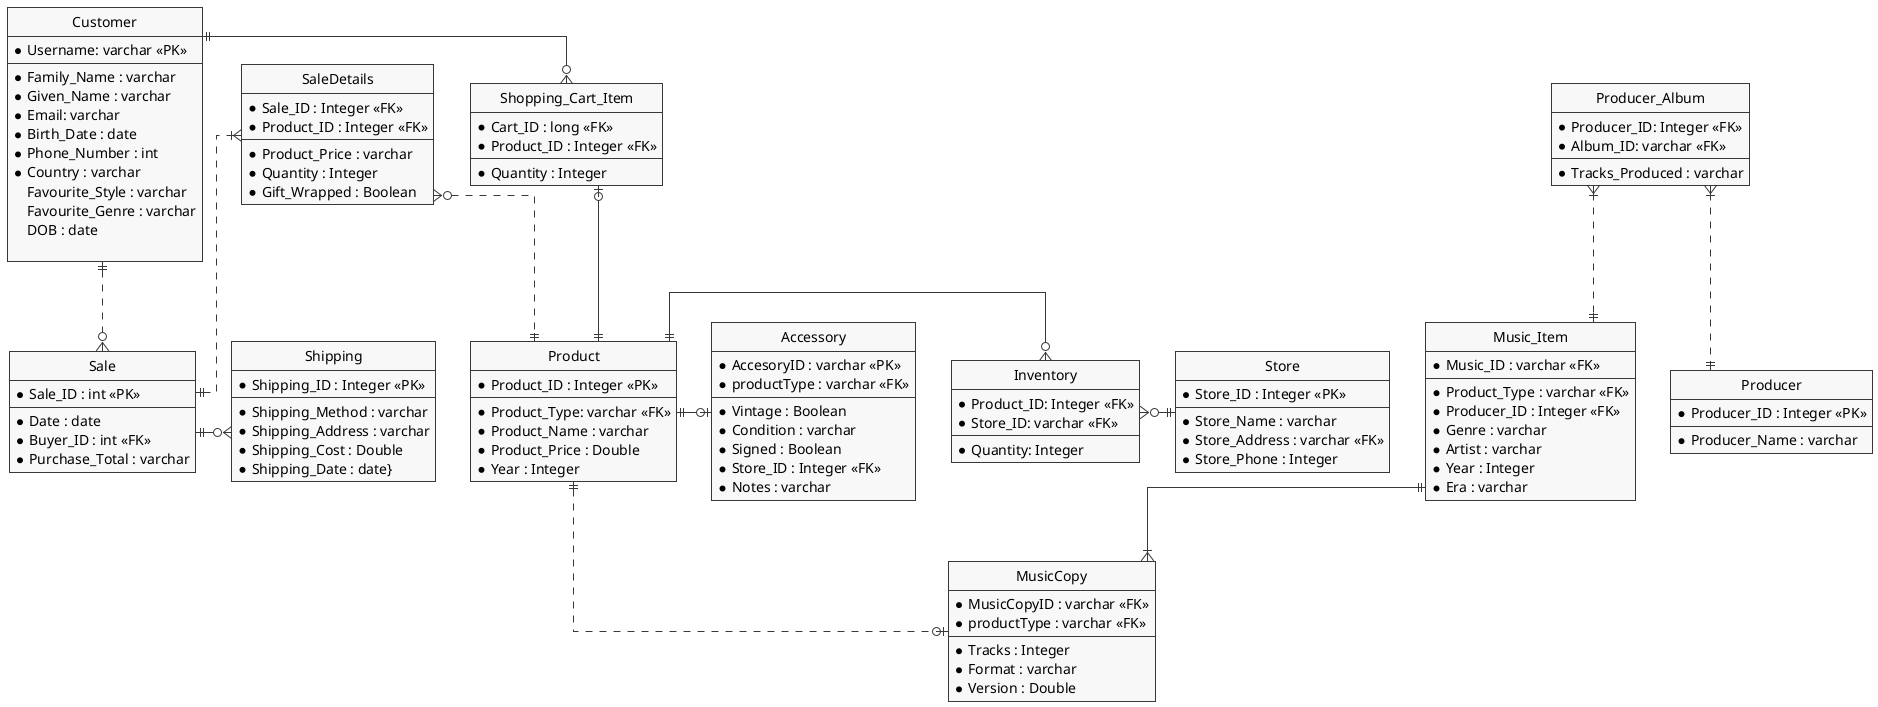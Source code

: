 @startuml ERD-HV-LoFi 

skin rose
skinparam Style StrictUML
skinparam LineType ortho
skinparam monochrome true

class Customer {
    * Username: varchar <<PK>>
--
    * Family_Name : varchar 
    * Given_Name : varchar
    * Email: varchar 
    * Birth_Date : date 
    * Phone_Number : int 
    * Country : varchar 
      Favourite_Style : varchar 
      Favourite_Genre : varchar 
      DOB : date 
  
}

class Sale{
    * Sale_ID : int <<PK>>
    --
    * Date : date 
    * Buyer_ID : int <<FK>>
    * Purchase_Total : varchar
}

class SaleDetails{
    * Sale_ID : Integer <<FK>>
    * Product_ID : Integer <<FK>>
    --
    * Product_Price : varchar
    * Quantity : Integer
    * Gift_Wrapped : Boolean
}



class Music_Item{
    * Music_ID : varchar <<FK>>
--
    * Product_Type : varchar <<FK>>
    * Producer_ID : Integer <<FK>>
    * Genre : varchar 
    * Artist : varchar 
    * Year : Integer 
    * Era : varchar 
}

class Product{
    * Product_ID : Integer <<PK>>
--
    * Product_Type: varchar <<FK>>
    * Product_Name : varchar 
    * Product_Price : Double 
    * Year : Integer 
}



class Producer_Album {
    * Producer_ID: Integer <<FK>>
    * Album_ID: varchar <<FK>>
    --
    * Tracks_Produced : varchar    
}

class Producer{
    * Producer_ID : Integer <<PK>>
--
    * Producer_Name : varchar
}


class Shopping_Cart_Item {
    * Cart_ID : long <<FK>>
    * Product_ID : Integer <<FK>>
--
    * Quantity : Integer
}

class Shipping{
    * Shipping_ID : Integer <<PK>>
--
    * Shipping_Method : varchar
    * Shipping_Address : varchar
    * Shipping_Cost : Double
    * Shipping_Date : date}
}

class Store{
    * Store_ID : Integer <<PK>>
    --
    * Store_Name : varchar
    * Store_Address : varchar <<FK>>
    * Store_Phone : Integer
}
class Inventory {
    * Product_ID: Integer <<FK>>
    * Store_ID: varchar <<FK>>
    --
    * Quantity: Integer
}

class Accessory{
    * AccesoryID : varchar <<PK>>
    * productType : varchar <<FK>>
--
    *Vintage : Boolean
    *Condition : varchar
    *Signed : Boolean
    *Store_ID : Integer <<FK>>
    *Notes : varchar
}

class MusicCopy{
    * MusicCopyID : varchar <<FK>>
    * productType : varchar <<FK>>
    --
    *Tracks : Integer
    *Format : varchar
    *Version : Double
}


SaleDetails }o..|| Product 
SaleDetails }|..|| Sale 
Customer ||..o{ Sale  
Product ||..o| MusicCopy 
Music_Item ||--|{ MusicCopy

left to right direction 
Producer_Album }|..|| Music_Item  
Producer_Album }|..|| Producer  
Sale ||-o{ Shipping
Inventory }o-||Product
Inventory }o-||Store
Product ||-o| Accessory

top to bottom direction
Shopping_Cart_Item |o-|| Product
Customer ||-o{ Shopping_Cart_Item



 








@enduml 
